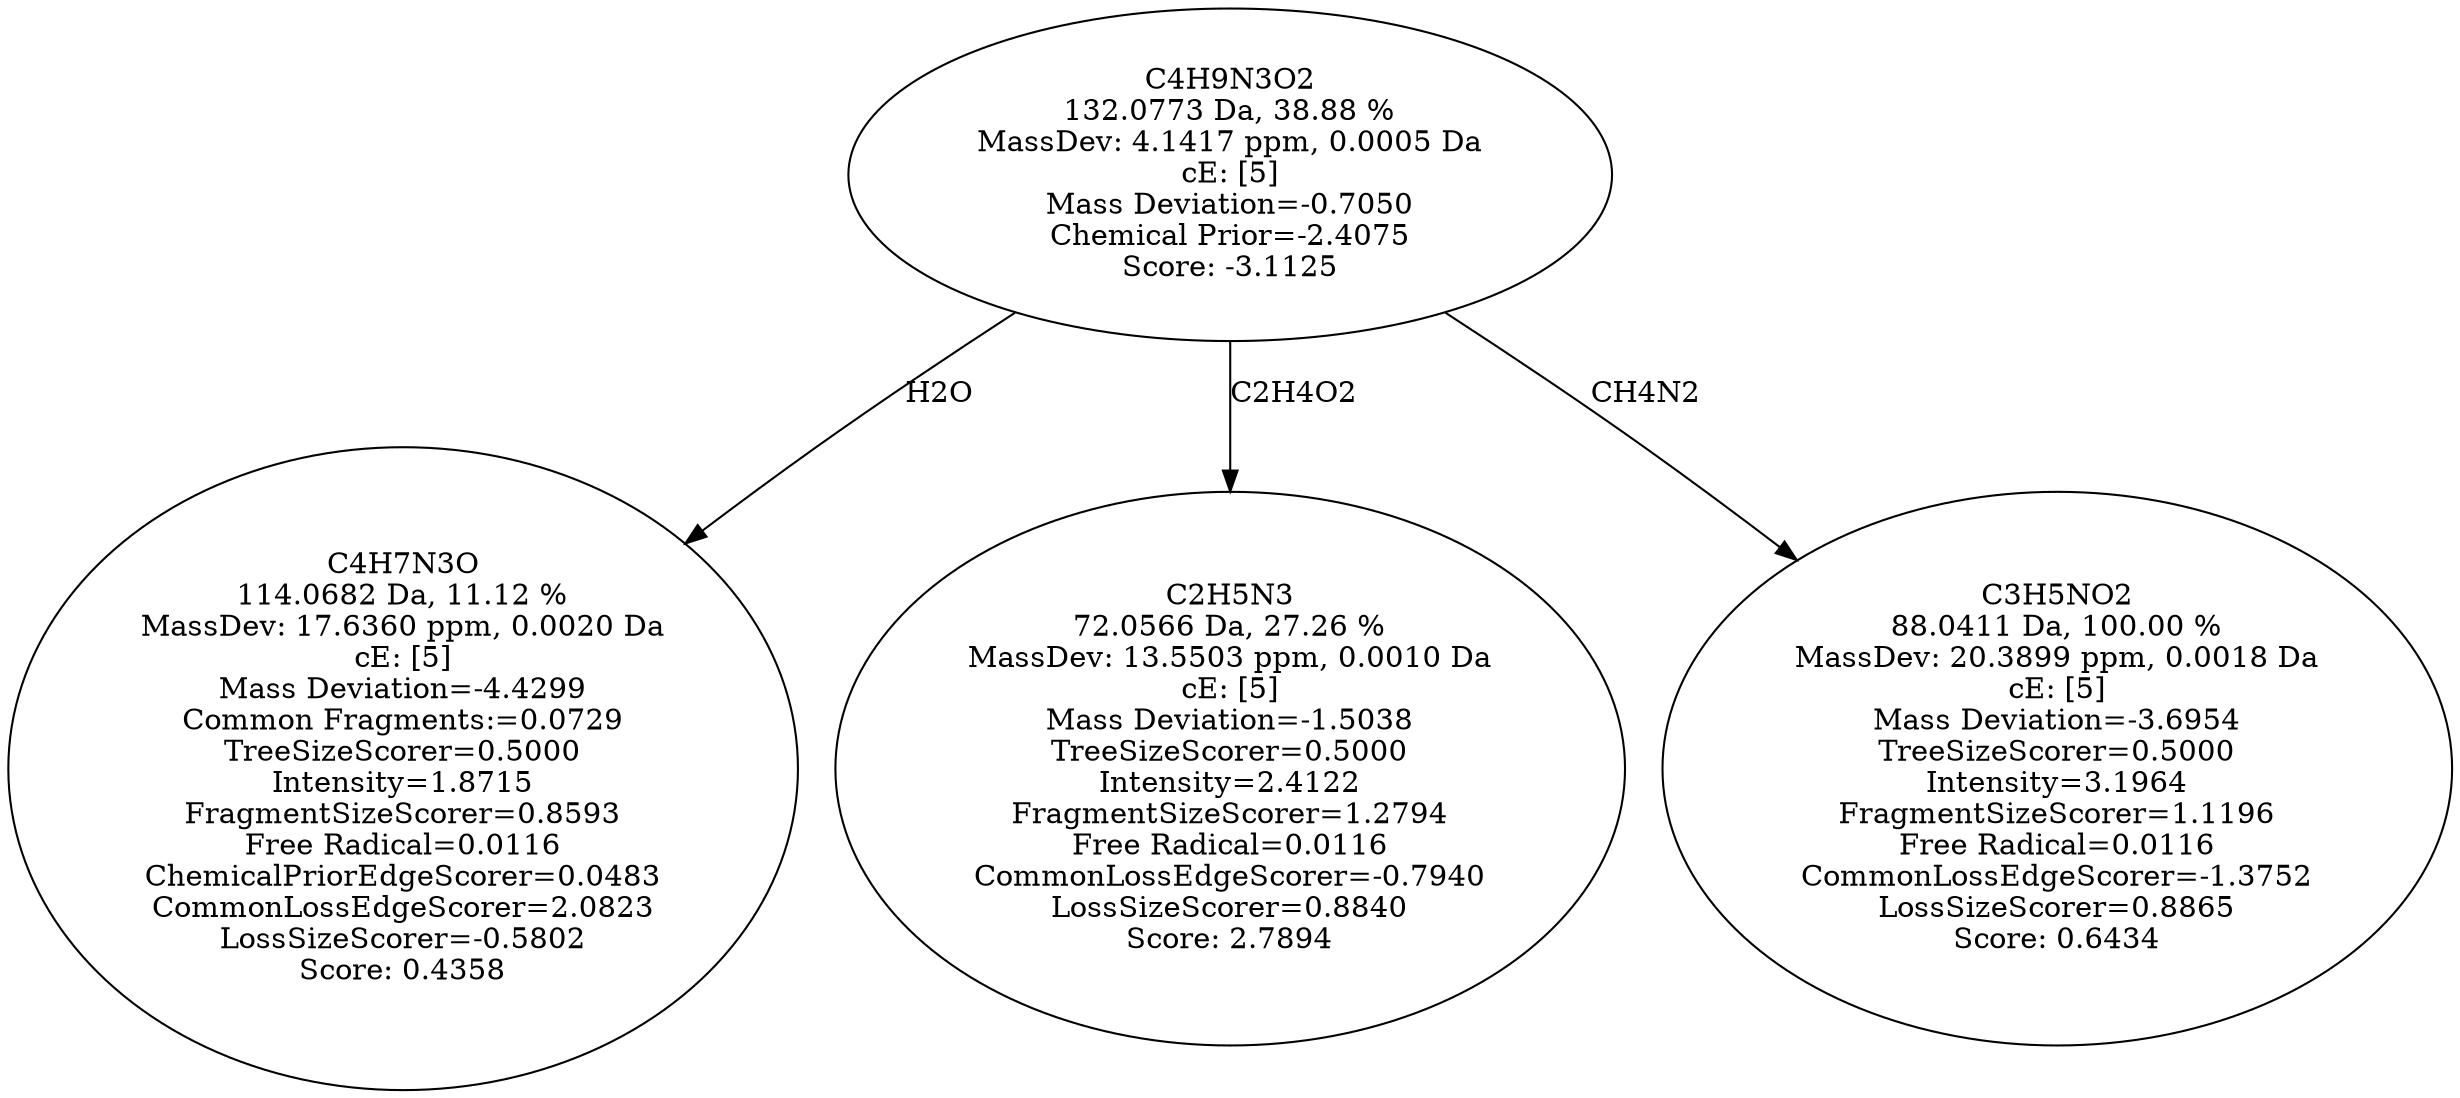strict digraph {
v1 [label="C4H7N3O\n114.0682 Da, 11.12 %\nMassDev: 17.6360 ppm, 0.0020 Da\ncE: [5]\nMass Deviation=-4.4299\nCommon Fragments:=0.0729\nTreeSizeScorer=0.5000\nIntensity=1.8715\nFragmentSizeScorer=0.8593\nFree Radical=0.0116\nChemicalPriorEdgeScorer=0.0483\nCommonLossEdgeScorer=2.0823\nLossSizeScorer=-0.5802\nScore: 0.4358"];
v2 [label="C2H5N3\n72.0566 Da, 27.26 %\nMassDev: 13.5503 ppm, 0.0010 Da\ncE: [5]\nMass Deviation=-1.5038\nTreeSizeScorer=0.5000\nIntensity=2.4122\nFragmentSizeScorer=1.2794\nFree Radical=0.0116\nCommonLossEdgeScorer=-0.7940\nLossSizeScorer=0.8840\nScore: 2.7894"];
v3 [label="C3H5NO2\n88.0411 Da, 100.00 %\nMassDev: 20.3899 ppm, 0.0018 Da\ncE: [5]\nMass Deviation=-3.6954\nTreeSizeScorer=0.5000\nIntensity=3.1964\nFragmentSizeScorer=1.1196\nFree Radical=0.0116\nCommonLossEdgeScorer=-1.3752\nLossSizeScorer=0.8865\nScore: 0.6434"];
v4 [label="C4H9N3O2\n132.0773 Da, 38.88 %\nMassDev: 4.1417 ppm, 0.0005 Da\ncE: [5]\nMass Deviation=-0.7050\nChemical Prior=-2.4075\nScore: -3.1125"];
v4 -> v1 [label="H2O"];
v4 -> v2 [label="C2H4O2"];
v4 -> v3 [label="CH4N2"];
}